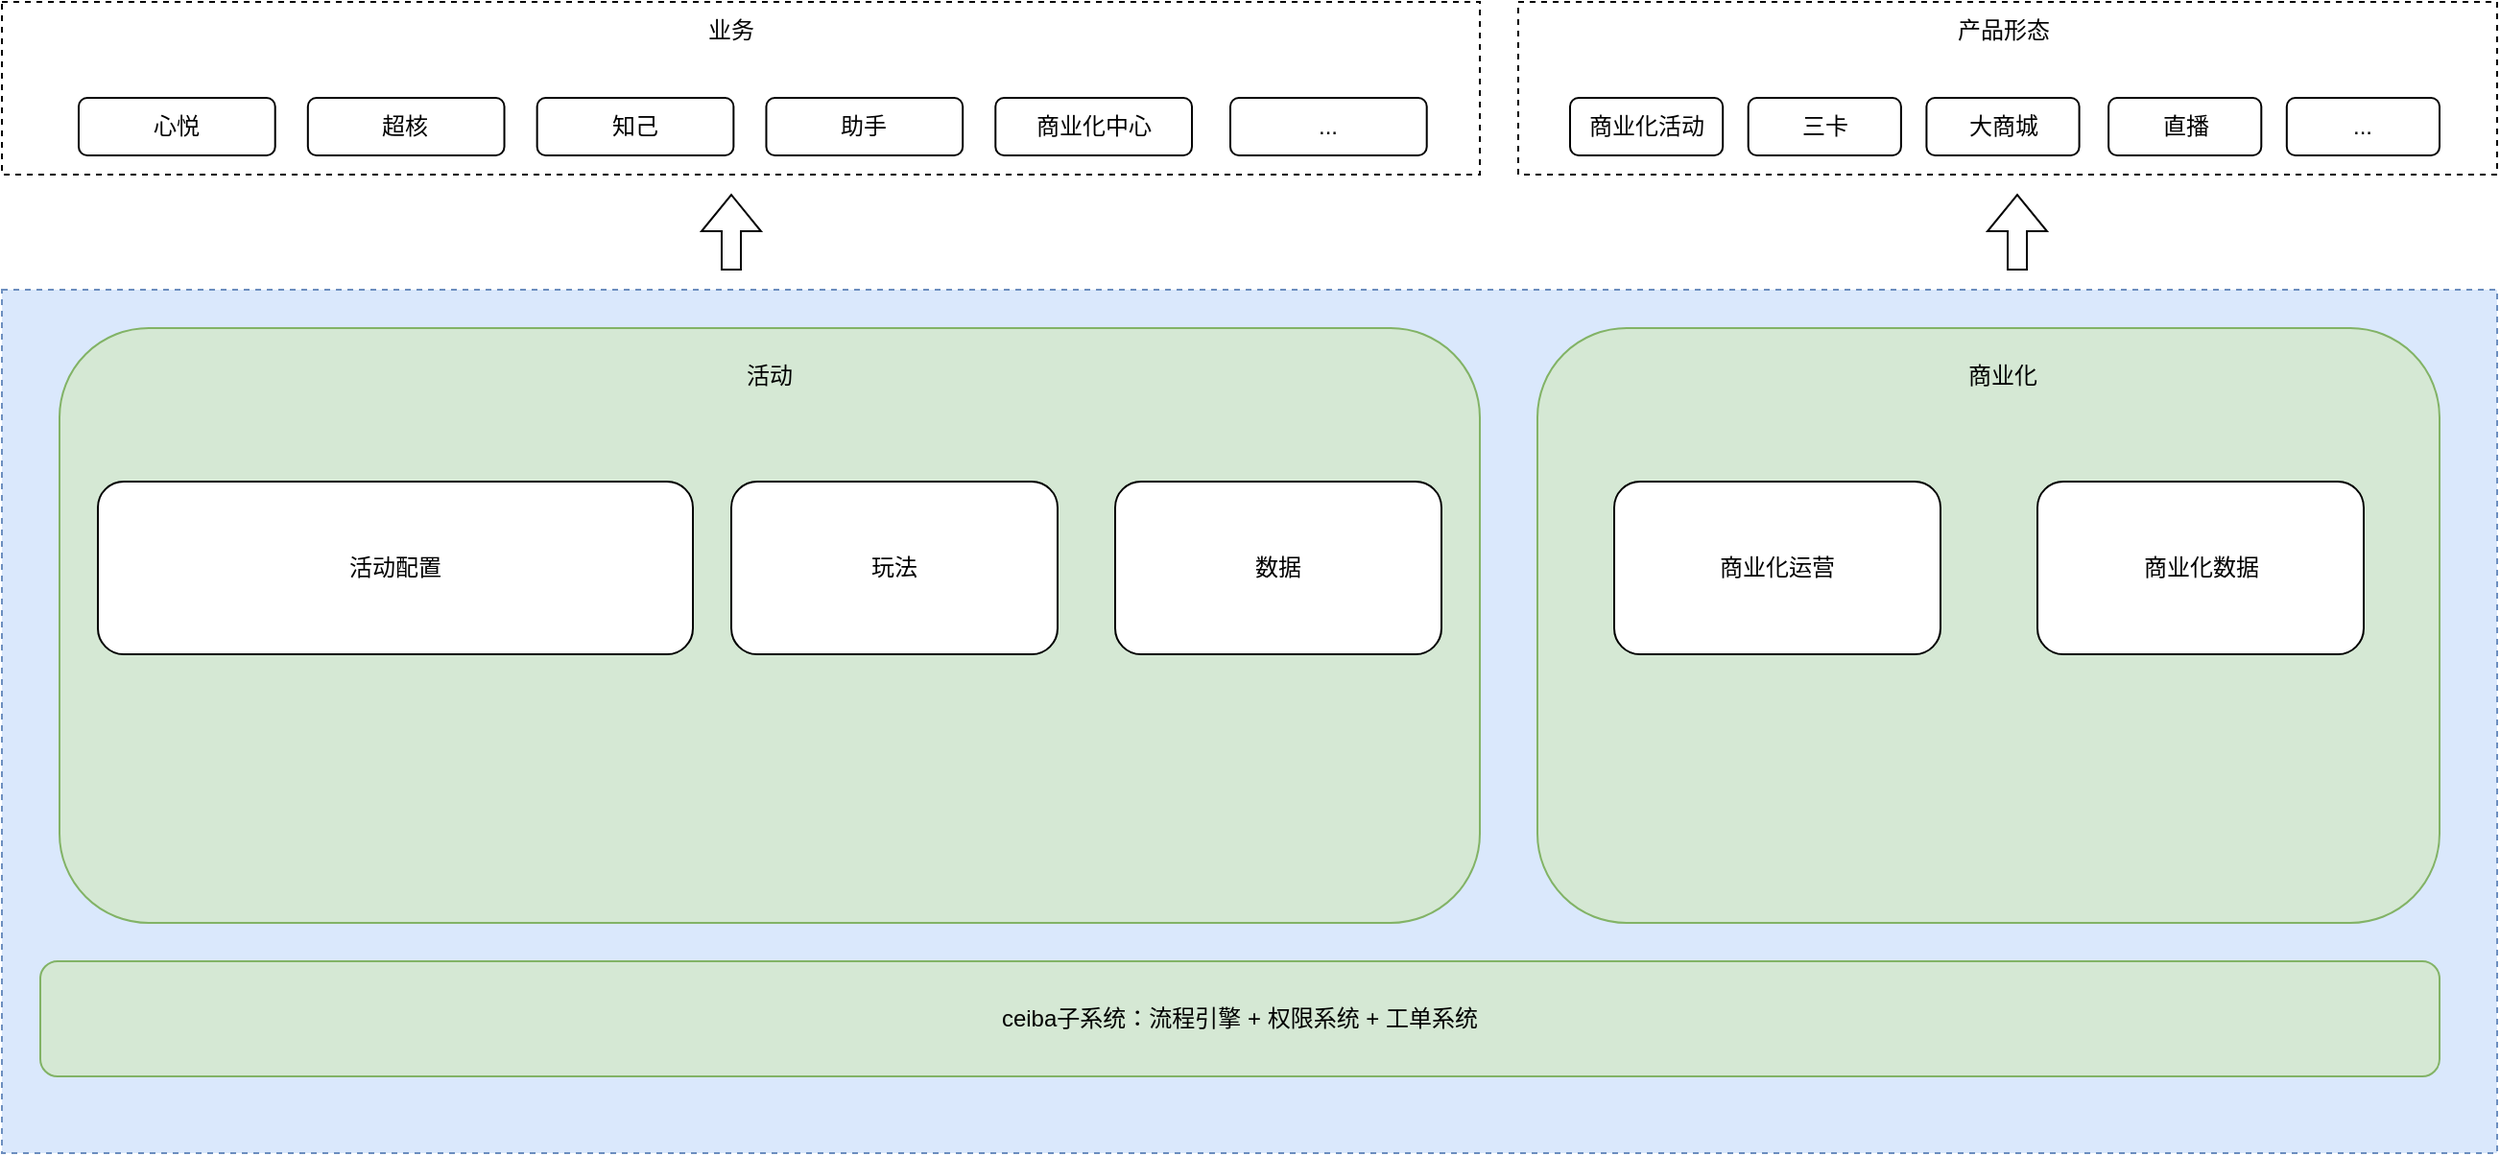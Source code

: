 <mxfile version="21.3.7" type="github">
  <diagram name="第 1 页" id="fwix44dGAA3e5crZ4Lmn">
    <mxGraphModel dx="1656" dy="1028" grid="1" gridSize="10" guides="1" tooltips="1" connect="1" arrows="1" fold="1" page="1" pageScale="1" pageWidth="827" pageHeight="1169" math="0" shadow="0">
      <root>
        <mxCell id="0" />
        <mxCell id="1" parent="0" />
        <mxCell id="x7bp3J1oPq9ggVhFhfJl-34" value="" style="rounded=0;whiteSpace=wrap;html=1;dashed=1;" vertex="1" parent="1">
          <mxGeometry x="800" y="150" width="510" height="90" as="geometry" />
        </mxCell>
        <mxCell id="x7bp3J1oPq9ggVhFhfJl-31" value="" style="rounded=0;whiteSpace=wrap;html=1;dashed=1;fillColor=#dae8fc;strokeColor=#6c8ebf;" vertex="1" parent="1">
          <mxGeometry x="10" y="300" width="1300" height="450" as="geometry" />
        </mxCell>
        <mxCell id="x7bp3J1oPq9ggVhFhfJl-1" value="" style="rounded=1;whiteSpace=wrap;html=1;fillColor=#d5e8d4;strokeColor=#82b366;" vertex="1" parent="1">
          <mxGeometry x="40" y="320" width="740" height="310" as="geometry" />
        </mxCell>
        <mxCell id="x7bp3J1oPq9ggVhFhfJl-2" value="" style="rounded=1;whiteSpace=wrap;html=1;fillColor=#d5e8d4;strokeColor=#82b366;" vertex="1" parent="1">
          <mxGeometry x="810" y="320" width="470" height="310" as="geometry" />
        </mxCell>
        <mxCell id="x7bp3J1oPq9ggVhFhfJl-22" value="活动" style="text;html=1;strokeColor=none;fillColor=none;align=center;verticalAlign=middle;whiteSpace=wrap;rounded=0;" vertex="1" parent="1">
          <mxGeometry x="380" y="330" width="60" height="30" as="geometry" />
        </mxCell>
        <mxCell id="x7bp3J1oPq9ggVhFhfJl-23" value="商业化" style="text;html=1;strokeColor=none;fillColor=none;align=center;verticalAlign=middle;whiteSpace=wrap;rounded=0;" vertex="1" parent="1">
          <mxGeometry x="1015" y="330" width="75" height="30" as="geometry" />
        </mxCell>
        <mxCell id="x7bp3J1oPq9ggVhFhfJl-24" value="活动配置" style="rounded=1;whiteSpace=wrap;html=1;" vertex="1" parent="1">
          <mxGeometry x="60" y="400" width="310" height="90" as="geometry" />
        </mxCell>
        <mxCell id="x7bp3J1oPq9ggVhFhfJl-25" value="玩法" style="rounded=1;whiteSpace=wrap;html=1;" vertex="1" parent="1">
          <mxGeometry x="390" y="400" width="170" height="90" as="geometry" />
        </mxCell>
        <mxCell id="x7bp3J1oPq9ggVhFhfJl-26" value="数据" style="rounded=1;whiteSpace=wrap;html=1;" vertex="1" parent="1">
          <mxGeometry x="590" y="400" width="170" height="90" as="geometry" />
        </mxCell>
        <mxCell id="x7bp3J1oPq9ggVhFhfJl-27" value="商业化运营" style="rounded=1;whiteSpace=wrap;html=1;" vertex="1" parent="1">
          <mxGeometry x="850" y="400" width="170" height="90" as="geometry" />
        </mxCell>
        <mxCell id="x7bp3J1oPq9ggVhFhfJl-28" value="商业化数据" style="rounded=1;whiteSpace=wrap;html=1;" vertex="1" parent="1">
          <mxGeometry x="1070.5" y="400" width="170" height="90" as="geometry" />
        </mxCell>
        <mxCell id="x7bp3J1oPq9ggVhFhfJl-29" value="" style="group" vertex="1" connectable="0" parent="1">
          <mxGeometry x="50" y="200" width="1230" height="40" as="geometry" />
        </mxCell>
        <mxCell id="x7bp3J1oPq9ggVhFhfJl-32" value="" style="rounded=0;whiteSpace=wrap;html=1;dashed=1;" vertex="1" parent="x7bp3J1oPq9ggVhFhfJl-29">
          <mxGeometry x="-40" y="-50" width="770" height="90" as="geometry" />
        </mxCell>
        <mxCell id="x7bp3J1oPq9ggVhFhfJl-18" value="" style="group" vertex="1" connectable="0" parent="x7bp3J1oPq9ggVhFhfJl-29">
          <mxGeometry width="580" height="30" as="geometry" />
        </mxCell>
        <mxCell id="x7bp3J1oPq9ggVhFhfJl-13" value="心悦" style="rounded=1;whiteSpace=wrap;html=1;" vertex="1" parent="x7bp3J1oPq9ggVhFhfJl-18">
          <mxGeometry width="102.353" height="30" as="geometry" />
        </mxCell>
        <mxCell id="x7bp3J1oPq9ggVhFhfJl-14" value="超核" style="rounded=1;whiteSpace=wrap;html=1;" vertex="1" parent="x7bp3J1oPq9ggVhFhfJl-18">
          <mxGeometry x="119.412" width="102.353" height="30" as="geometry" />
        </mxCell>
        <mxCell id="x7bp3J1oPq9ggVhFhfJl-15" value="知己" style="rounded=1;whiteSpace=wrap;html=1;" vertex="1" parent="x7bp3J1oPq9ggVhFhfJl-18">
          <mxGeometry x="238.824" width="102.353" height="30" as="geometry" />
        </mxCell>
        <mxCell id="x7bp3J1oPq9ggVhFhfJl-16" value="助手" style="rounded=1;whiteSpace=wrap;html=1;" vertex="1" parent="x7bp3J1oPq9ggVhFhfJl-18">
          <mxGeometry x="358.235" width="102.353" height="30" as="geometry" />
        </mxCell>
        <mxCell id="x7bp3J1oPq9ggVhFhfJl-17" value="商业化中心" style="rounded=1;whiteSpace=wrap;html=1;" vertex="1" parent="x7bp3J1oPq9ggVhFhfJl-18">
          <mxGeometry x="477.647" width="102.353" height="30" as="geometry" />
        </mxCell>
        <mxCell id="x7bp3J1oPq9ggVhFhfJl-19" value="..." style="rounded=1;whiteSpace=wrap;html=1;" vertex="1" parent="x7bp3J1oPq9ggVhFhfJl-29">
          <mxGeometry x="599.997" width="102.353" height="30" as="geometry" />
        </mxCell>
        <mxCell id="x7bp3J1oPq9ggVhFhfJl-20" value="" style="group" vertex="1" connectable="0" parent="x7bp3J1oPq9ggVhFhfJl-29">
          <mxGeometry x="777" width="453" height="30" as="geometry" />
        </mxCell>
        <mxCell id="x7bp3J1oPq9ggVhFhfJl-8" value="商业化活动" style="rounded=1;whiteSpace=wrap;html=1;" vertex="1" parent="x7bp3J1oPq9ggVhFhfJl-20">
          <mxGeometry width="79.59" height="30" as="geometry" />
        </mxCell>
        <mxCell id="x7bp3J1oPq9ggVhFhfJl-9" value="三卡" style="rounded=1;whiteSpace=wrap;html=1;" vertex="1" parent="x7bp3J1oPq9ggVhFhfJl-20">
          <mxGeometry x="92.855" width="79.59" height="30" as="geometry" />
        </mxCell>
        <mxCell id="x7bp3J1oPq9ggVhFhfJl-10" value="大商城" style="rounded=1;whiteSpace=wrap;html=1;" vertex="1" parent="x7bp3J1oPq9ggVhFhfJl-20">
          <mxGeometry x="185.71" width="79.59" height="30" as="geometry" />
        </mxCell>
        <mxCell id="x7bp3J1oPq9ggVhFhfJl-11" value="..." style="rounded=1;whiteSpace=wrap;html=1;" vertex="1" parent="x7bp3J1oPq9ggVhFhfJl-20">
          <mxGeometry x="373.41" width="79.59" height="30" as="geometry" />
        </mxCell>
        <mxCell id="x7bp3J1oPq9ggVhFhfJl-12" value="直播" style="rounded=1;whiteSpace=wrap;html=1;" vertex="1" parent="x7bp3J1oPq9ggVhFhfJl-20">
          <mxGeometry x="280.555" width="79.59" height="30" as="geometry" />
        </mxCell>
        <mxCell id="x7bp3J1oPq9ggVhFhfJl-30" value="ceiba子系统：流程引擎 + 权限系统 + 工单系统" style="rounded=1;whiteSpace=wrap;html=1;fillColor=#d5e8d4;strokeColor=#82b366;" vertex="1" parent="1">
          <mxGeometry x="30" y="650" width="1250" height="60" as="geometry" />
        </mxCell>
        <mxCell id="x7bp3J1oPq9ggVhFhfJl-33" value="业务" style="text;html=1;strokeColor=none;fillColor=none;align=center;verticalAlign=middle;whiteSpace=wrap;rounded=0;" vertex="1" parent="1">
          <mxGeometry x="360" y="150" width="60" height="30" as="geometry" />
        </mxCell>
        <mxCell id="x7bp3J1oPq9ggVhFhfJl-35" value="产品形态" style="text;html=1;strokeColor=none;fillColor=none;align=center;verticalAlign=middle;whiteSpace=wrap;rounded=0;" vertex="1" parent="1">
          <mxGeometry x="1022.5" y="150" width="60" height="30" as="geometry" />
        </mxCell>
        <mxCell id="x7bp3J1oPq9ggVhFhfJl-36" value="" style="shape=flexArrow;endArrow=classic;html=1;rounded=0;" edge="1" parent="1">
          <mxGeometry width="50" height="50" relative="1" as="geometry">
            <mxPoint x="390" y="290" as="sourcePoint" />
            <mxPoint x="390" y="250" as="targetPoint" />
          </mxGeometry>
        </mxCell>
        <mxCell id="x7bp3J1oPq9ggVhFhfJl-37" value="" style="shape=flexArrow;endArrow=classic;html=1;rounded=0;" edge="1" parent="1">
          <mxGeometry width="50" height="50" relative="1" as="geometry">
            <mxPoint x="1060" y="290" as="sourcePoint" />
            <mxPoint x="1060" y="250" as="targetPoint" />
          </mxGeometry>
        </mxCell>
      </root>
    </mxGraphModel>
  </diagram>
</mxfile>

